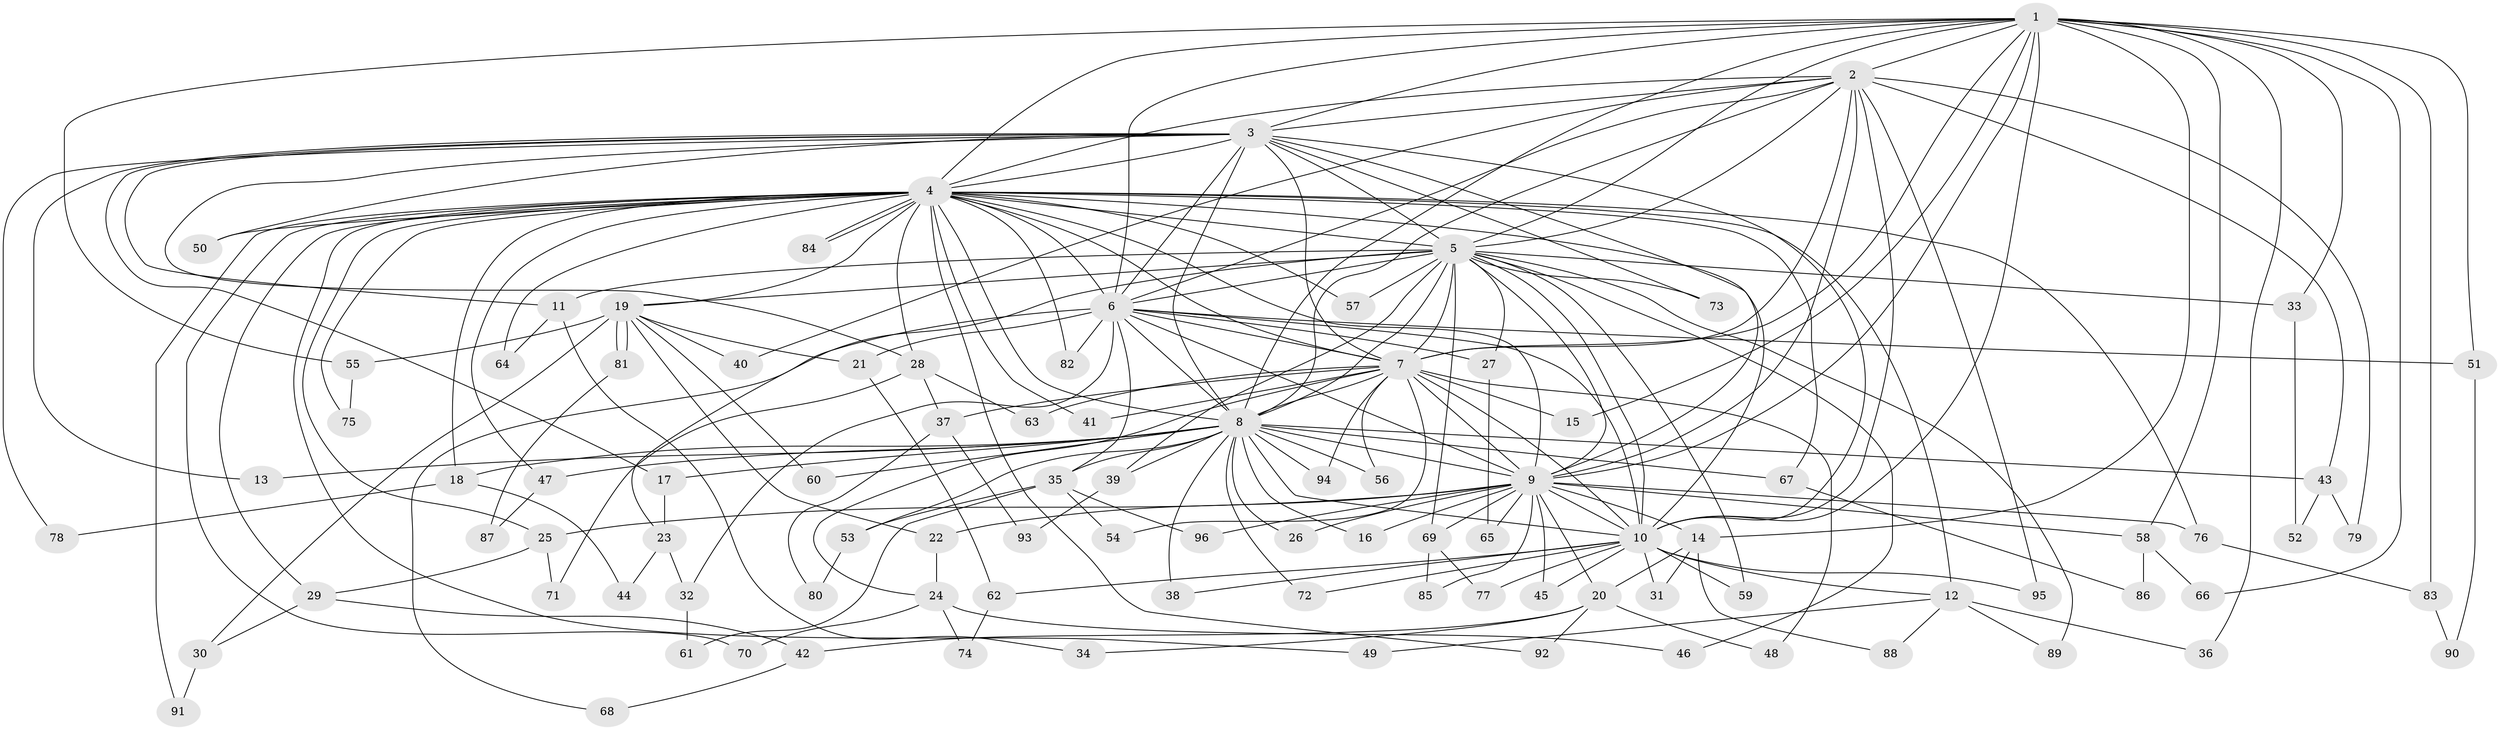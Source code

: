 // Generated by graph-tools (version 1.1) at 2025/25/03/09/25 03:25:37]
// undirected, 96 vertices, 217 edges
graph export_dot {
graph [start="1"]
  node [color=gray90,style=filled];
  1;
  2;
  3;
  4;
  5;
  6;
  7;
  8;
  9;
  10;
  11;
  12;
  13;
  14;
  15;
  16;
  17;
  18;
  19;
  20;
  21;
  22;
  23;
  24;
  25;
  26;
  27;
  28;
  29;
  30;
  31;
  32;
  33;
  34;
  35;
  36;
  37;
  38;
  39;
  40;
  41;
  42;
  43;
  44;
  45;
  46;
  47;
  48;
  49;
  50;
  51;
  52;
  53;
  54;
  55;
  56;
  57;
  58;
  59;
  60;
  61;
  62;
  63;
  64;
  65;
  66;
  67;
  68;
  69;
  70;
  71;
  72;
  73;
  74;
  75;
  76;
  77;
  78;
  79;
  80;
  81;
  82;
  83;
  84;
  85;
  86;
  87;
  88;
  89;
  90;
  91;
  92;
  93;
  94;
  95;
  96;
  1 -- 2;
  1 -- 3;
  1 -- 4;
  1 -- 5;
  1 -- 6;
  1 -- 7;
  1 -- 8;
  1 -- 9;
  1 -- 10;
  1 -- 14;
  1 -- 15;
  1 -- 33;
  1 -- 36;
  1 -- 51;
  1 -- 55;
  1 -- 58;
  1 -- 66;
  1 -- 83;
  2 -- 3;
  2 -- 4;
  2 -- 5;
  2 -- 6;
  2 -- 7;
  2 -- 8;
  2 -- 9;
  2 -- 10;
  2 -- 40;
  2 -- 43;
  2 -- 79;
  2 -- 95;
  3 -- 4;
  3 -- 5;
  3 -- 6;
  3 -- 7;
  3 -- 8;
  3 -- 9;
  3 -- 10;
  3 -- 11;
  3 -- 13;
  3 -- 17;
  3 -- 28;
  3 -- 50;
  3 -- 73;
  3 -- 78;
  4 -- 5;
  4 -- 6;
  4 -- 7;
  4 -- 8;
  4 -- 9;
  4 -- 10;
  4 -- 12;
  4 -- 18;
  4 -- 19;
  4 -- 25;
  4 -- 28;
  4 -- 29;
  4 -- 41;
  4 -- 47;
  4 -- 49;
  4 -- 50;
  4 -- 57;
  4 -- 64;
  4 -- 67;
  4 -- 70;
  4 -- 75;
  4 -- 76;
  4 -- 82;
  4 -- 84;
  4 -- 84;
  4 -- 91;
  4 -- 92;
  5 -- 6;
  5 -- 7;
  5 -- 8;
  5 -- 9;
  5 -- 10;
  5 -- 11;
  5 -- 19;
  5 -- 23;
  5 -- 27;
  5 -- 33;
  5 -- 39;
  5 -- 46;
  5 -- 57;
  5 -- 59;
  5 -- 69;
  5 -- 73;
  5 -- 89;
  6 -- 7;
  6 -- 8;
  6 -- 9;
  6 -- 10;
  6 -- 21;
  6 -- 27;
  6 -- 32;
  6 -- 35;
  6 -- 51;
  6 -- 68;
  6 -- 82;
  7 -- 8;
  7 -- 9;
  7 -- 10;
  7 -- 15;
  7 -- 24;
  7 -- 37;
  7 -- 41;
  7 -- 48;
  7 -- 54;
  7 -- 56;
  7 -- 63;
  7 -- 94;
  8 -- 9;
  8 -- 10;
  8 -- 13;
  8 -- 16;
  8 -- 17;
  8 -- 18;
  8 -- 26;
  8 -- 35;
  8 -- 38;
  8 -- 39;
  8 -- 43;
  8 -- 47;
  8 -- 53;
  8 -- 56;
  8 -- 60;
  8 -- 67;
  8 -- 72;
  8 -- 94;
  9 -- 10;
  9 -- 14;
  9 -- 16;
  9 -- 20;
  9 -- 22;
  9 -- 25;
  9 -- 26;
  9 -- 45;
  9 -- 58;
  9 -- 65;
  9 -- 69;
  9 -- 76;
  9 -- 85;
  9 -- 96;
  10 -- 12;
  10 -- 31;
  10 -- 38;
  10 -- 45;
  10 -- 59;
  10 -- 62;
  10 -- 72;
  10 -- 77;
  10 -- 95;
  11 -- 34;
  11 -- 64;
  12 -- 36;
  12 -- 49;
  12 -- 88;
  12 -- 89;
  14 -- 20;
  14 -- 31;
  14 -- 88;
  17 -- 23;
  18 -- 44;
  18 -- 78;
  19 -- 21;
  19 -- 22;
  19 -- 30;
  19 -- 40;
  19 -- 55;
  19 -- 60;
  19 -- 81;
  19 -- 81;
  20 -- 34;
  20 -- 42;
  20 -- 48;
  20 -- 92;
  21 -- 62;
  22 -- 24;
  23 -- 32;
  23 -- 44;
  24 -- 46;
  24 -- 70;
  24 -- 74;
  25 -- 29;
  25 -- 71;
  27 -- 65;
  28 -- 37;
  28 -- 63;
  28 -- 71;
  29 -- 30;
  29 -- 42;
  30 -- 91;
  32 -- 61;
  33 -- 52;
  35 -- 53;
  35 -- 54;
  35 -- 61;
  35 -- 96;
  37 -- 80;
  37 -- 93;
  39 -- 93;
  42 -- 68;
  43 -- 52;
  43 -- 79;
  47 -- 87;
  51 -- 90;
  53 -- 80;
  55 -- 75;
  58 -- 66;
  58 -- 86;
  62 -- 74;
  67 -- 86;
  69 -- 77;
  69 -- 85;
  76 -- 83;
  81 -- 87;
  83 -- 90;
}
